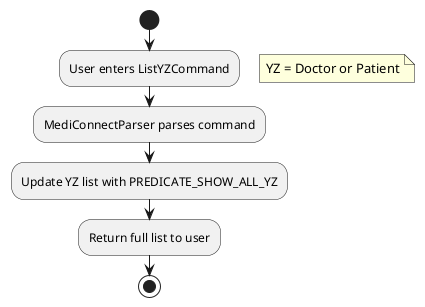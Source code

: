 @startuml
start
:User enters ListYZCommand;
floating note right
    YZ = Doctor or Patient
endnote
:MediConnectParser parses command;
:Update YZ list with PREDICATE_SHOW_ALL_YZ;
:Return full list to user;
stop
@enduml

